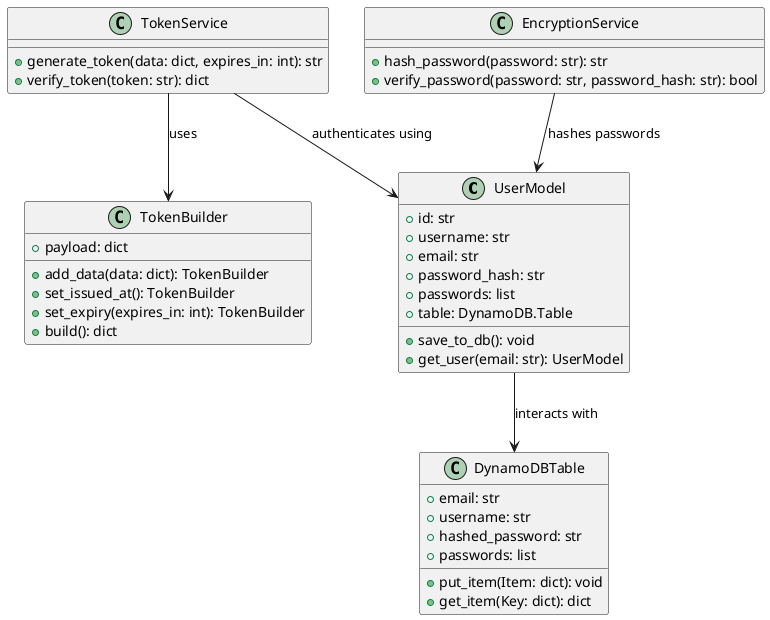 @startuml MVC_class_diagram

class UserModel {
    +id: str
    +username: str
    +email: str
    +password_hash: str
    +passwords: list
    +table: DynamoDB.Table
    +save_to_db(): void
    +get_user(email: str): UserModel
}

class DynamoDBTable {
    +email: str
    +username: str
    +hashed_password: str
    +passwords: list
    +put_item(Item: dict): void
    +get_item(Key: dict): dict
}

class TokenService {
    +generate_token(data: dict, expires_in: int): str
    +verify_token(token: str): dict
}

class TokenBuilder {
    +payload: dict
    +add_data(data: dict): TokenBuilder
    +set_issued_at(): TokenBuilder
    +set_expiry(expires_in: int): TokenBuilder
    +build(): dict
}

class EncryptionService {
    +hash_password(password: str): str
    +verify_password(password: str, password_hash: str): bool
}

UserModel --> DynamoDBTable : interacts with
TokenService --> TokenBuilder : uses
TokenService --> UserModel : authenticates using
EncryptionService --> UserModel : hashes passwords

@enduml
